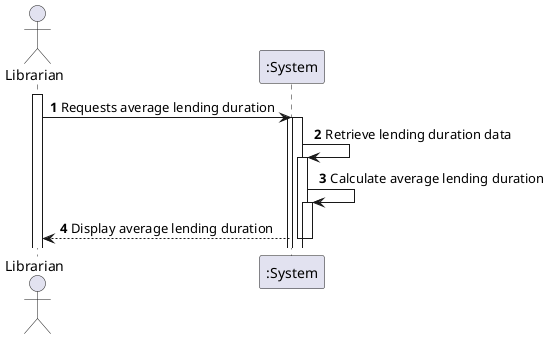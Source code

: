 @startuml
'https://plantuml.com/sequence-diagram

autoactivate on
autonumber

actor "Librarian" as Librarian
participant ":System" as System

activate Librarian

Librarian -> System: Requests average lending duration
activate System
System -> System: Retrieve lending duration data
System -> System: Calculate average lending duration
System --> Librarian: Display average lending duration

deactivate System
@enduml
